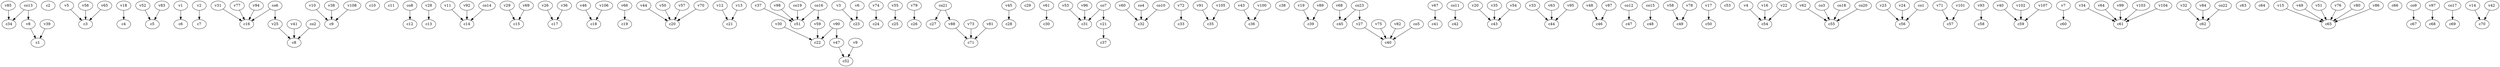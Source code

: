 strict digraph  {
c1;
c2;
c3;
c4;
c5;
c6;
c7;
c8;
c9;
c10;
c11;
c12;
c13;
c14;
c15;
c16;
c17;
c18;
c19;
c20;
c21;
c22;
c23;
c24;
c25;
c26;
c27;
c28;
c29;
c30;
c31;
c32;
c33;
c34;
c35;
c36;
c37;
c38;
c39;
c40;
c41;
c42;
c43;
c44;
c45;
c46;
c47;
c48;
c49;
c50;
c51;
c52;
c53;
c54;
c55;
c56;
c57;
c58;
c59;
c60;
c61;
c62;
c63;
c64;
c65;
c66;
c67;
c68;
c69;
c70;
c71;
v1;
v2;
v3;
v4;
v5;
v6;
v7;
v8;
v9;
v10;
v11;
v12;
v13;
v14;
v15;
v16;
v17;
v18;
v19;
v20;
v21;
v22;
v23;
v24;
v25;
v26;
v27;
v28;
v29;
v30;
v31;
v32;
v33;
v34;
v35;
v36;
v37;
v38;
v39;
v40;
v41;
v42;
v43;
v44;
v45;
v46;
v47;
v48;
v49;
v50;
v51;
v52;
v53;
v54;
v55;
v56;
v57;
v58;
v59;
v60;
v61;
v62;
v63;
v64;
v65;
v66;
v67;
v68;
v69;
v70;
v71;
v72;
v73;
v74;
v75;
v76;
v77;
v78;
v79;
v80;
v81;
v82;
v83;
v84;
v85;
v86;
v87;
v88;
v89;
v90;
v91;
v92;
v93;
v94;
v95;
v96;
v97;
v98;
v99;
v100;
v101;
v102;
v103;
v104;
v105;
v106;
v107;
v108;
co1;
co2;
co3;
co4;
co5;
co6;
co7;
co8;
co9;
co10;
co11;
co12;
co13;
co14;
co15;
co16;
co17;
co18;
co19;
co20;
co21;
co22;
co23;
v1 -> c6  [weight=1];
v2 -> c7  [weight=1];
v3 -> c23  [weight=1];
v4 -> c54  [weight=1];
v5 -> c3  [weight=1];
v6 -> c23  [weight=1];
v7 -> c60  [weight=1];
v8 -> c1  [weight=1];
v9 -> c52  [weight=1];
v10 -> c9  [weight=1];
v11 -> c14  [weight=1];
v12 -> c21  [weight=1];
v13 -> c21  [weight=1];
v14 -> c70  [weight=1];
v15 -> c65  [weight=1];
v16 -> c54  [weight=1];
v17 -> c50  [weight=1];
v18 -> c4  [weight=1];
v19 -> c39  [weight=1];
v20 -> c43  [weight=1];
v21 -> c37  [weight=1];
v22 -> c54  [weight=1];
v23 -> c56  [weight=1];
v24 -> c56  [weight=1];
v25 -> c8  [weight=1];
v26 -> c17  [weight=1];
v27 -> c40  [weight=1];
v28 -> c13  [weight=1];
v29 -> c15  [weight=1];
v30 -> c22  [weight=1];
v31 -> c16  [weight=1];
v32 -> c62  [weight=1];
v33 -> c44  [weight=1];
v34 -> c61  [weight=1];
v35 -> c43  [weight=1];
v36 -> c17  [weight=1];
v37 -> c51  [weight=1];
v38 -> c9  [weight=1];
v39 -> c1  [weight=1];
v40 -> c59  [weight=1];
v41 -> c8  [weight=1];
v42 -> c70  [weight=1];
v43 -> c36  [weight=1];
v44 -> c20  [weight=1];
v45 -> c28  [weight=1];
v46 -> c18  [weight=1];
v47 -> c52  [weight=1];
v48 -> c46  [weight=1];
v49 -> c65  [weight=1];
v50 -> c20  [weight=1];
v51 -> c65  [weight=1];
v52 -> c5  [weight=1];
v53 -> c31  [weight=1];
v54 -> c43  [weight=1];
v55 -> c25  [weight=1];
v56 -> c3  [weight=1];
v57 -> c20  [weight=1];
v58 -> c49  [weight=1];
v59 -> c22  [weight=1];
v60 -> c32  [weight=1];
v61 -> c30  [weight=1];
v62 -> c55  [weight=1];
v63 -> c44  [weight=1];
v64 -> c61  [weight=1];
v65 -> c3  [weight=1];
v66 -> c19  [weight=1];
v67 -> c41  [weight=1];
v68 -> c45  [weight=1];
v69 -> c15  [weight=1];
v70 -> c20  [weight=1];
v71 -> c57  [weight=1];
v72 -> c33  [weight=1];
v73 -> c71  [weight=1];
v74 -> c24  [weight=1];
v75 -> c40  [weight=1];
v76 -> c65  [weight=1];
v77 -> c16  [weight=1];
v78 -> c49  [weight=1];
v79 -> c26  [weight=1];
v80 -> c65  [weight=1];
v81 -> c71  [weight=1];
v82 -> c40  [weight=1];
v83 -> c5  [weight=1];
v84 -> c62  [weight=1];
v85 -> c34  [weight=1];
v86 -> c65  [weight=1];
v87 -> c46  [weight=1];
v88 -> c71  [weight=1];
v89 -> c39  [weight=1];
v90 -> c22  [weight=1];
v90 -> v47  [weight=1];
v91 -> c35  [weight=1];
v92 -> c14  [weight=1];
v93 -> c58  [weight=1];
v94 -> c16  [weight=1];
v95 -> c44  [weight=1];
v96 -> c31  [weight=1];
v97 -> c68  [weight=1];
v98 -> c51  [weight=1];
v99 -> c61  [weight=1];
v100 -> c36  [weight=1];
v101 -> c57  [weight=1];
v102 -> c59  [weight=1];
v103 -> c61  [weight=1];
v104 -> c61  [weight=1];
v105 -> c35  [weight=1];
v106 -> c18  [weight=1];
v107 -> c59  [weight=1];
v108 -> c9  [weight=1];
co1 -> c56  [weight=1];
co2 -> c8  [weight=1];
co3 -> c55  [weight=1];
co4 -> c32  [weight=1];
co5 -> c40  [weight=1];
co6 -> c16  [weight=1];
co6 -> v25  [weight=1];
co7 -> c31  [weight=1];
co7 -> v21  [weight=1];
co8 -> c12  [weight=1];
co9 -> c67  [weight=1];
co10 -> c32  [weight=1];
co11 -> c42  [weight=1];
co12 -> c47  [weight=1];
co13 -> c34  [weight=1];
co13 -> v8  [weight=1];
co14 -> c14  [weight=1];
co15 -> c48  [weight=1];
co16 -> c51  [weight=1];
co16 -> v59  [weight=1];
co17 -> c69  [weight=1];
co18 -> c55  [weight=1];
co19 -> c51  [weight=1];
co20 -> c55  [weight=1];
co21 -> c27  [weight=1];
co21 -> v88  [weight=1];
co22 -> c62  [weight=1];
co23 -> c45  [weight=1];
co23 -> v27  [weight=1];
}
